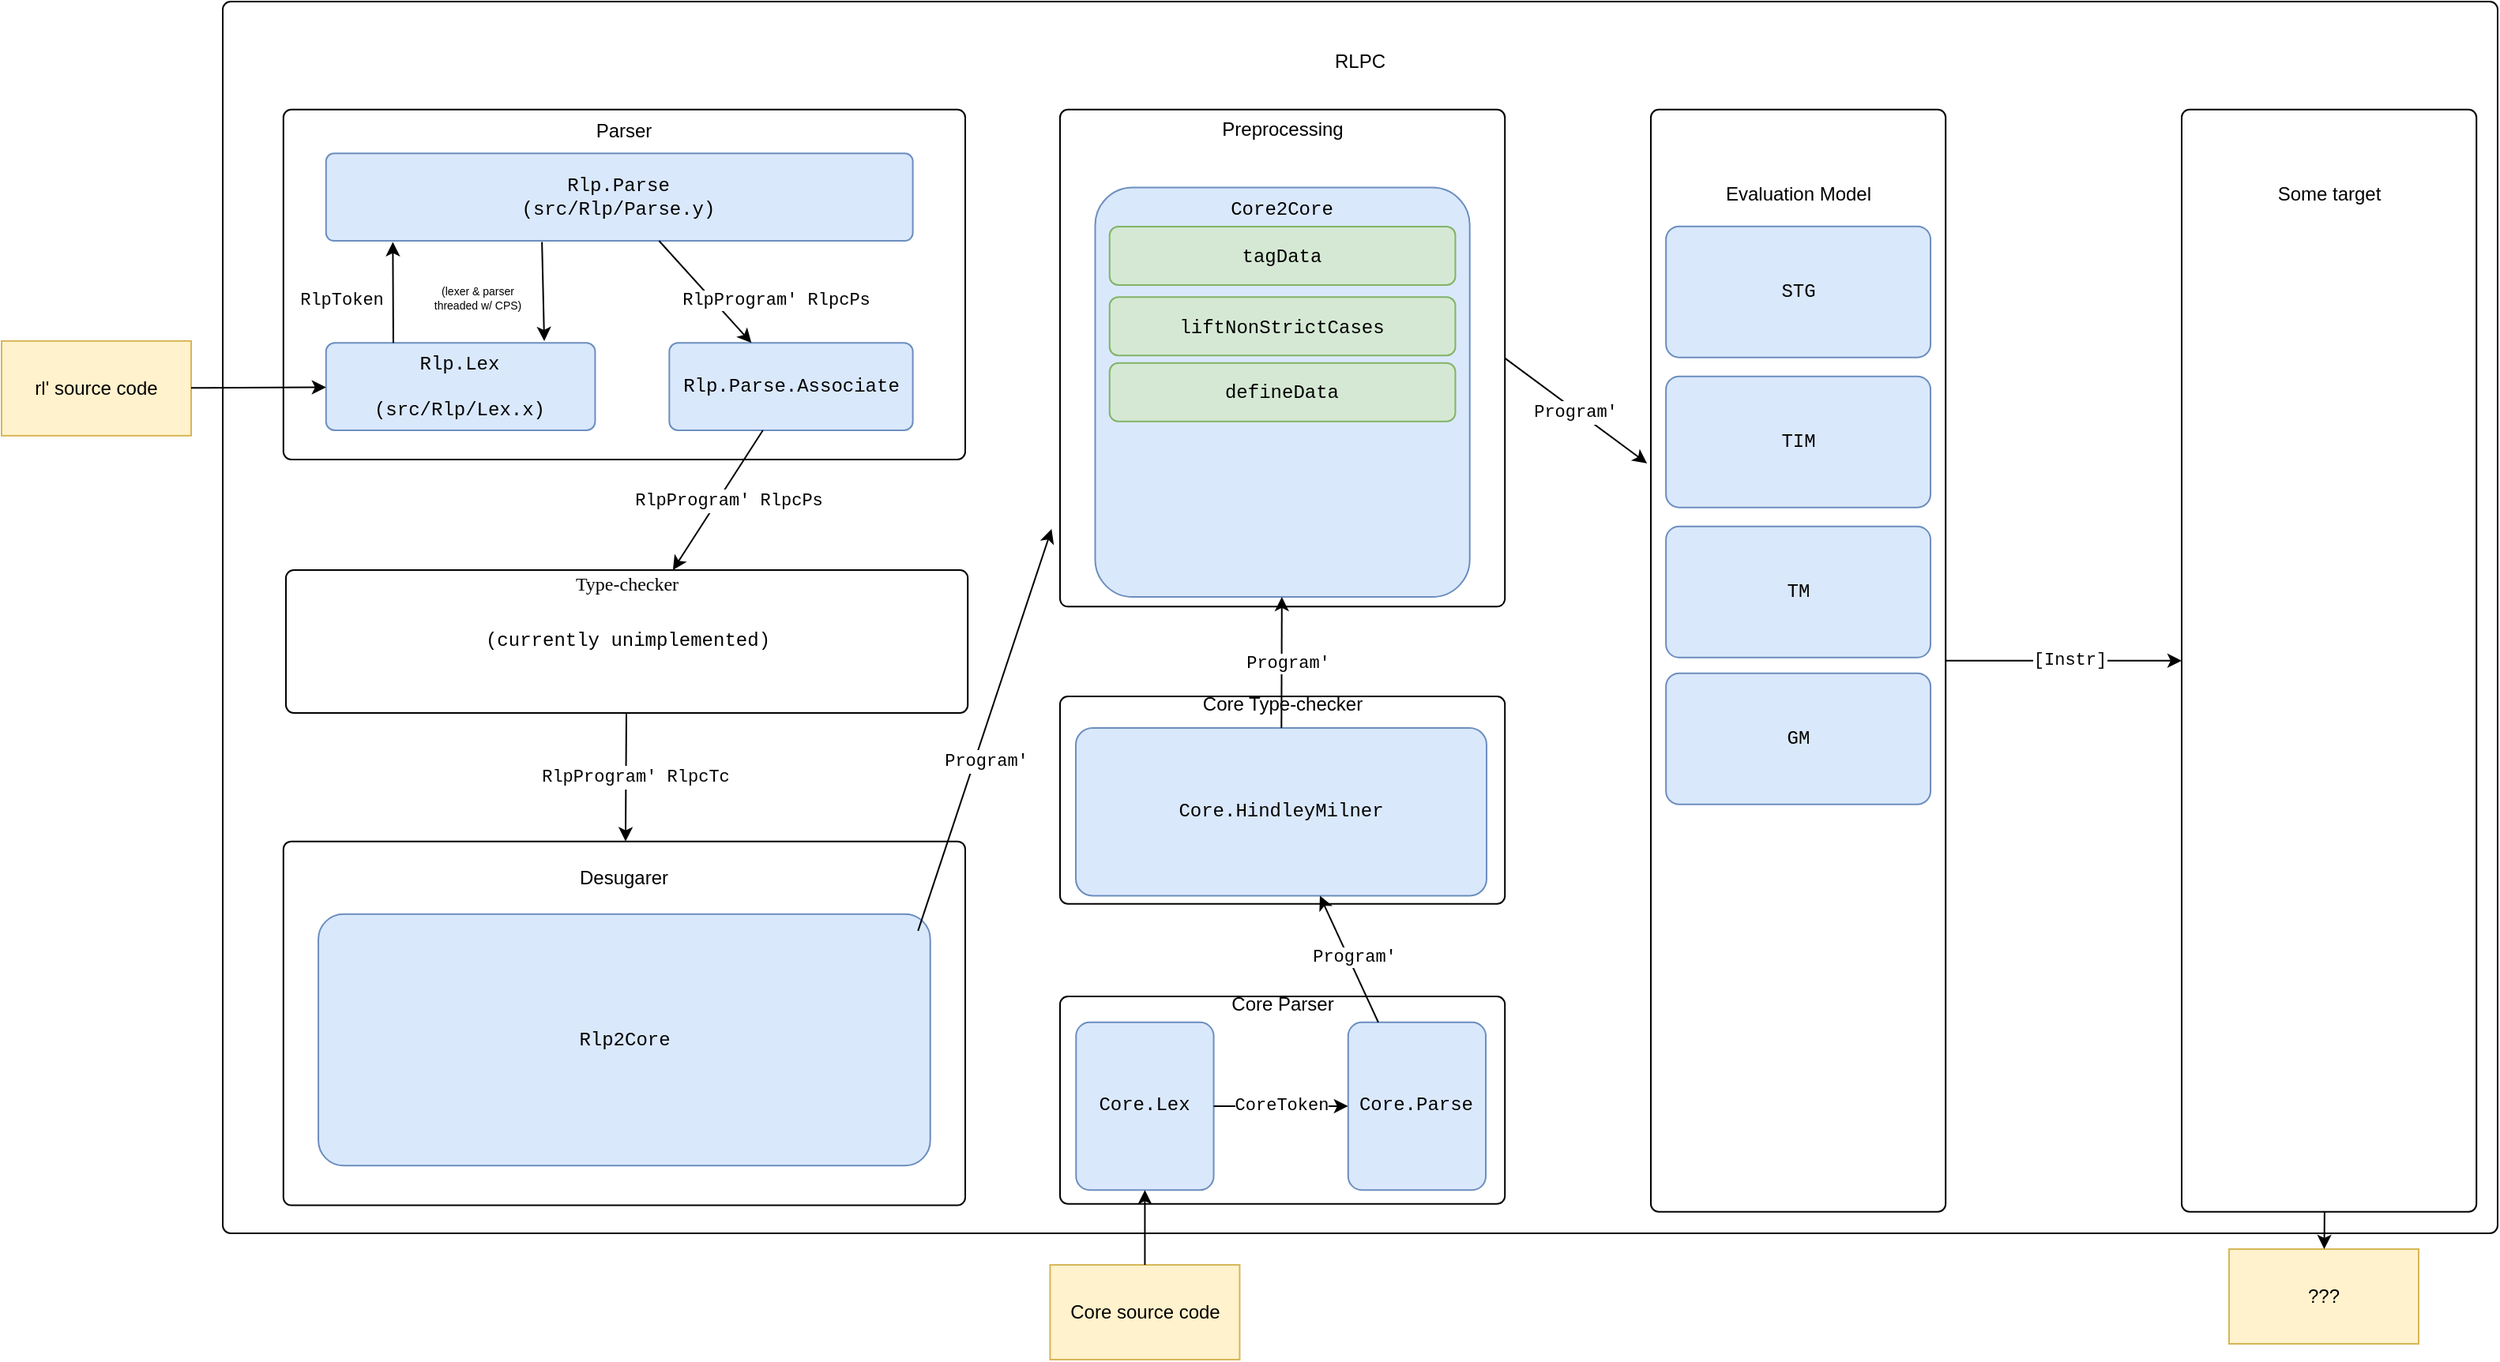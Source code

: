 <mxfile version="23.0.2" type="device">
  <diagram name="Page-1" id="ijVUcW-Be2043inOeyM6">
    <mxGraphModel dx="1629" dy="2189" grid="1" gridSize="10" guides="1" tooltips="1" connect="1" arrows="1" fold="1" page="1" pageScale="1" pageWidth="827" pageHeight="1169" math="0" shadow="0">
      <root>
        <mxCell id="0" />
        <mxCell id="1" parent="0" />
        <mxCell id="l7NxJpuHm0Jx_7flO9iA-64" value="&lt;div&gt;&lt;font face=&quot;Helvetica&quot;&gt;rl&#39; source code&lt;/font&gt;&lt;/div&gt;" style="rounded=0;whiteSpace=wrap;html=1;fillColor=#fff2cc;strokeColor=#d6b656;fontFamily=Courier New;" parent="1" vertex="1">
          <mxGeometry x="10" y="154.92" width="120" height="60" as="geometry" />
        </mxCell>
        <mxCell id="l7NxJpuHm0Jx_7flO9iA-72" value="" style="group;fontFamily=Courier New;" parent="1" vertex="1" connectable="0">
          <mxGeometry x="150" y="-60" width="1440" height="780" as="geometry" />
        </mxCell>
        <mxCell id="l7NxJpuHm0Jx_7flO9iA-2" value="" style="rounded=1;absoluteArcSize=1;html=1;arcSize=10;fontFamily=Courier New;" parent="l7NxJpuHm0Jx_7flO9iA-72" vertex="1">
          <mxGeometry width="1440" height="780" as="geometry" />
        </mxCell>
        <mxCell id="l7NxJpuHm0Jx_7flO9iA-3" value="&lt;div&gt;&lt;font face=&quot;Helvetica&quot;&gt;RLPC&lt;/font&gt;&lt;/div&gt;" style="html=1;shape=mxgraph.er.anchor;whiteSpace=wrap;fontFamily=Courier New;" parent="l7NxJpuHm0Jx_7flO9iA-2" vertex="1">
          <mxGeometry width="1440" height="76.098" as="geometry" />
        </mxCell>
        <mxCell id="l7NxJpuHm0Jx_7flO9iA-56" value="" style="rounded=1;absoluteArcSize=1;html=1;arcSize=10;fontFamily=Courier New;" parent="l7NxJpuHm0Jx_7flO9iA-2" vertex="1">
          <mxGeometry x="38.4" y="68.42" width="431.6" height="221.58" as="geometry" />
        </mxCell>
        <mxCell id="l7NxJpuHm0Jx_7flO9iA-57" value="&lt;div&gt;&lt;font face=&quot;Helvetica&quot;&gt;Parser&lt;/font&gt;&lt;/div&gt;" style="html=1;shape=mxgraph.er.anchor;whiteSpace=wrap;fontFamily=Courier New;" parent="l7NxJpuHm0Jx_7flO9iA-56" vertex="1">
          <mxGeometry width="431.6" height="27.698" as="geometry" />
        </mxCell>
        <mxCell id="l7NxJpuHm0Jx_7flO9iA-58" value="Rlp.Parse&lt;br&gt;&lt;div&gt;(src/Rlp/Parse.y)&lt;/div&gt;" style="rounded=1;absoluteArcSize=1;html=1;arcSize=10;whiteSpace=wrap;points=[];strokeColor=#6c8ebf;fillColor=#dae8fc;glass=0;fontFamily=Courier New;" parent="l7NxJpuHm0Jx_7flO9iA-56" vertex="1">
          <mxGeometry x="26.981" y="27.698" width="371.431" height="55.395" as="geometry" />
        </mxCell>
        <mxCell id="l7NxJpuHm0Jx_7flO9iA-59" value="&lt;div&gt;Rlp.Lex&lt;/div&gt;&lt;div&gt;&lt;br&gt;&lt;/div&gt;&lt;div&gt;(src/Rlp/Lex.x)&lt;br&gt;&lt;/div&gt;" style="rounded=1;arcSize=10;whiteSpace=wrap;html=1;align=center;fillColor=#dae8fc;strokeColor=#6c8ebf;fontFamily=Courier New;" parent="l7NxJpuHm0Jx_7flO9iA-56" vertex="1">
          <mxGeometry x="26.986" y="147.72" width="170.334" height="55.395" as="geometry" />
        </mxCell>
        <mxCell id="l7NxJpuHm0Jx_7flO9iA-61" value="" style="endArrow=classic;html=1;rounded=0;fontFamily=Courier New;exitX=0.25;exitY=0;exitDx=0;exitDy=0;" parent="l7NxJpuHm0Jx_7flO9iA-56" edge="1" source="l7NxJpuHm0Jx_7flO9iA-59">
          <mxGeometry relative="1" as="geometry">
            <mxPoint x="111.497" y="147.72" as="sourcePoint" />
            <mxPoint x="69.266" y="83.849" as="targetPoint" />
          </mxGeometry>
        </mxCell>
        <mxCell id="l7NxJpuHm0Jx_7flO9iA-62" value="&lt;div&gt;RlpToken&lt;/div&gt;" style="edgeLabel;resizable=0;html=1;align=center;verticalAlign=middle;fontFamily=Courier New;" parent="l7NxJpuHm0Jx_7flO9iA-61" connectable="0" vertex="1">
          <mxGeometry relative="1" as="geometry">
            <mxPoint x="-33" y="5" as="offset" />
          </mxGeometry>
        </mxCell>
        <mxCell id="l7NxJpuHm0Jx_7flO9iA-74" value="&lt;div&gt;Rlp.Parse.Associate&lt;/div&gt;" style="rounded=1;arcSize=10;whiteSpace=wrap;html=1;align=center;fillColor=#dae8fc;strokeColor=#6c8ebf;fontFamily=Courier New;" parent="l7NxJpuHm0Jx_7flO9iA-56" vertex="1">
          <mxGeometry x="244.27" y="147.72" width="154.143" height="55.395" as="geometry" />
        </mxCell>
        <mxCell id="l7NxJpuHm0Jx_7flO9iA-75" value="" style="endArrow=classic;html=1;rounded=0;fontFamily=Courier New;" parent="l7NxJpuHm0Jx_7flO9iA-56" source="l7NxJpuHm0Jx_7flO9iA-58" target="l7NxJpuHm0Jx_7flO9iA-74" edge="1">
          <mxGeometry relative="1" as="geometry">
            <mxPoint x="271.291" y="175.417" as="sourcePoint" />
            <mxPoint x="394.606" y="175.417" as="targetPoint" />
          </mxGeometry>
        </mxCell>
        <mxCell id="l7NxJpuHm0Jx_7flO9iA-77" value="&lt;div&gt;RlpProgram&#39; RlpcPs&lt;/div&gt;" style="edgeLabel;html=1;align=center;verticalAlign=middle;resizable=0;points=[];fontFamily=Courier New;" parent="l7NxJpuHm0Jx_7flO9iA-75" vertex="1" connectable="0">
          <mxGeometry x="0.068" y="5" relative="1" as="geometry">
            <mxPoint x="39" y="6" as="offset" />
          </mxGeometry>
        </mxCell>
        <mxCell id="MMc0v0DIyy0xya0iXp__-3" value="" style="endArrow=classic;html=1;rounded=0;exitX=0.368;exitY=1.014;exitDx=0;exitDy=0;exitPerimeter=0;entryX=0.811;entryY=-0.021;entryDx=0;entryDy=0;entryPerimeter=0;" edge="1" parent="l7NxJpuHm0Jx_7flO9iA-56" source="l7NxJpuHm0Jx_7flO9iA-58" target="l7NxJpuHm0Jx_7flO9iA-59">
          <mxGeometry width="50" height="50" relative="1" as="geometry">
            <mxPoint x="168.708" y="201.904" as="sourcePoint" />
            <mxPoint x="225.858" y="152.714" as="targetPoint" />
          </mxGeometry>
        </mxCell>
        <mxCell id="MMc0v0DIyy0xya0iXp__-4" value="&lt;p style=&quot;line-height: 60%;&quot;&gt;&lt;font style=&quot;font-size: 7px;&quot;&gt;(lexer &amp;amp; parser threaded w/ CPS)&lt;/font&gt;&lt;/p&gt;" style="text;html=1;strokeColor=none;fillColor=none;align=center;verticalAlign=middle;whiteSpace=wrap;rounded=0;" vertex="1" parent="l7NxJpuHm0Jx_7flO9iA-56">
          <mxGeometry x="88.697" y="103.525" width="68.581" height="29.514" as="geometry" />
        </mxCell>
        <mxCell id="l7NxJpuHm0Jx_7flO9iA-69" value="" style="rounded=1;absoluteArcSize=1;html=1;arcSize=10;fontFamily=Courier New;" parent="l7NxJpuHm0Jx_7flO9iA-2" vertex="1">
          <mxGeometry x="38.4" y="531.823" width="431.6" height="230.456" as="geometry" />
        </mxCell>
        <mxCell id="l7NxJpuHm0Jx_7flO9iA-70" value="&lt;div&gt;&lt;font face=&quot;Helvetica&quot;&gt;Desugarer&lt;/font&gt;&lt;/div&gt;" style="html=1;shape=mxgraph.er.anchor;whiteSpace=wrap;fontFamily=Courier New;" parent="l7NxJpuHm0Jx_7flO9iA-69" vertex="1">
          <mxGeometry width="431.6" height="46.091" as="geometry" />
        </mxCell>
        <mxCell id="MMc0v0DIyy0xya0iXp__-1" value="&lt;div&gt;Rlp2Core&lt;/div&gt;" style="rounded=1;arcSize=10;whiteSpace=wrap;html=1;align=center;fillColor=#dae8fc;strokeColor=#6c8ebf;fontFamily=Courier New;" vertex="1" parent="l7NxJpuHm0Jx_7flO9iA-69">
          <mxGeometry x="22.122" y="46.089" width="387.344" height="159.176" as="geometry" />
        </mxCell>
        <mxCell id="MMc0v0DIyy0xya0iXp__-6" value="" style="rounded=1;absoluteArcSize=1;html=1;arcSize=10;fontFamily=Courier New;" vertex="1" parent="l7NxJpuHm0Jx_7flO9iA-2">
          <mxGeometry x="904" y="68.421" width="186.6" height="697.895" as="geometry" />
        </mxCell>
        <mxCell id="MMc0v0DIyy0xya0iXp__-7" value="&lt;font face=&quot;Helvetica&quot;&gt;Evaluation Model&lt;br&gt;&lt;/font&gt;" style="html=1;shape=mxgraph.er.anchor;whiteSpace=wrap;fontFamily=Courier New;" vertex="1" parent="MMc0v0DIyy0xya0iXp__-6">
          <mxGeometry width="186.6" height="107.071" as="geometry" />
        </mxCell>
        <mxCell id="MMc0v0DIyy0xya0iXp__-8" value="GM" style="rounded=1;arcSize=10;whiteSpace=wrap;html=1;align=center;fillColor=#dae8fc;strokeColor=#6c8ebf;fontFamily=Courier New;" vertex="1" parent="MMc0v0DIyy0xya0iXp__-6">
          <mxGeometry x="9.568" y="356.908" width="167.466" height="82.987" as="geometry" />
        </mxCell>
        <mxCell id="MMc0v0DIyy0xya0iXp__-9" value="TM" style="rounded=1;arcSize=10;whiteSpace=wrap;html=1;align=center;fillColor=#dae8fc;strokeColor=#6c8ebf;fontFamily=Courier New;" vertex="1" parent="MMc0v0DIyy0xya0iXp__-6">
          <mxGeometry x="9.562" y="263.955" width="167.466" height="82.987" as="geometry" />
        </mxCell>
        <mxCell id="MMc0v0DIyy0xya0iXp__-10" value="TIM" style="rounded=1;arcSize=10;whiteSpace=wrap;html=1;align=center;fillColor=#dae8fc;strokeColor=#6c8ebf;fontFamily=Courier New;" vertex="1" parent="MMc0v0DIyy0xya0iXp__-6">
          <mxGeometry x="9.562" y="168.931" width="167.466" height="82.987" as="geometry" />
        </mxCell>
        <mxCell id="MMc0v0DIyy0xya0iXp__-11" value="STG" style="rounded=1;arcSize=10;whiteSpace=wrap;html=1;align=center;fillColor=#dae8fc;strokeColor=#6c8ebf;fontFamily=Courier New;" vertex="1" parent="MMc0v0DIyy0xya0iXp__-6">
          <mxGeometry x="9.567" y="73.907" width="167.466" height="82.987" as="geometry" />
        </mxCell>
        <mxCell id="MMc0v0DIyy0xya0iXp__-12" value="" style="rounded=1;absoluteArcSize=1;html=1;arcSize=10;fontFamily=Courier New;" vertex="1" parent="l7NxJpuHm0Jx_7flO9iA-2">
          <mxGeometry x="530" y="68.42" width="281.6" height="314.74" as="geometry" />
        </mxCell>
        <mxCell id="MMc0v0DIyy0xya0iXp__-13" value="&lt;div&gt;&lt;font face=&quot;Helvetica&quot;&gt;Preprocessing&lt;/font&gt;&lt;/div&gt;" style="html=1;shape=mxgraph.er.anchor;whiteSpace=wrap;fontFamily=Courier New;" vertex="1" parent="MMc0v0DIyy0xya0iXp__-12">
          <mxGeometry width="281.6" height="24.685" as="geometry" />
        </mxCell>
        <mxCell id="MMc0v0DIyy0xya0iXp__-15" value="Core2Core" style="rounded=1;arcSize=10;whiteSpace=wrap;html=1;align=center;fillColor=#dae8fc;strokeColor=#6c8ebf;fontFamily=Courier New;verticalAlign=top;" vertex="1" parent="MMc0v0DIyy0xya0iXp__-12">
          <mxGeometry x="22.251" y="49.371" width="237.098" height="259.198" as="geometry" />
        </mxCell>
        <mxCell id="MMc0v0DIyy0xya0iXp__-16" value="&lt;font face=&quot;Courier New&quot;&gt;tagData&lt;/font&gt;" style="rounded=1;whiteSpace=wrap;html=1;fillColor=#d5e8d4;strokeColor=#82b366;" vertex="1" parent="MMc0v0DIyy0xya0iXp__-12">
          <mxGeometry x="31.37" y="74.056" width="218.86" height="37.028" as="geometry" />
        </mxCell>
        <mxCell id="MMc0v0DIyy0xya0iXp__-18" value="&lt;font face=&quot;Courier New&quot;&gt;defineData&lt;/font&gt;" style="rounded=1;whiteSpace=wrap;html=1;fillColor=#d5e8d4;strokeColor=#82b366;" vertex="1" parent="MMc0v0DIyy0xya0iXp__-12">
          <mxGeometry x="31.37" y="160.456" width="218.86" height="37.028" as="geometry" />
        </mxCell>
        <mxCell id="MMc0v0DIyy0xya0iXp__-17" value="&lt;font face=&quot;Courier New&quot;&gt;liftNonStrictCases&lt;/font&gt;" style="rounded=1;whiteSpace=wrap;html=1;fillColor=#d5e8d4;strokeColor=#82b366;" vertex="1" parent="MMc0v0DIyy0xya0iXp__-12">
          <mxGeometry x="31.37" y="118.669" width="218.86" height="37.028" as="geometry" />
        </mxCell>
        <mxCell id="MMc0v0DIyy0xya0iXp__-20" value="" style="rounded=1;absoluteArcSize=1;html=1;arcSize=10;fontFamily=Courier New;" vertex="1" parent="l7NxJpuHm0Jx_7flO9iA-2">
          <mxGeometry x="1240" y="68.421" width="186.6" height="697.895" as="geometry" />
        </mxCell>
        <mxCell id="MMc0v0DIyy0xya0iXp__-21" value="&lt;font face=&quot;Helvetica&quot;&gt;Some target&lt;br&gt;&lt;/font&gt;" style="html=1;shape=mxgraph.er.anchor;whiteSpace=wrap;fontFamily=Courier New;" vertex="1" parent="MMc0v0DIyy0xya0iXp__-20">
          <mxGeometry width="186.6" height="107.071" as="geometry" />
        </mxCell>
        <mxCell id="MMc0v0DIyy0xya0iXp__-27" value="" style="endArrow=classic;html=1;rounded=0;entryX=-0.019;entryY=0.844;entryDx=0;entryDy=0;entryPerimeter=0;exitX=0.98;exitY=0.066;exitDx=0;exitDy=0;exitPerimeter=0;" edge="1" parent="l7NxJpuHm0Jx_7flO9iA-2" source="MMc0v0DIyy0xya0iXp__-1" target="MMc0v0DIyy0xya0iXp__-12">
          <mxGeometry width="50" height="50" relative="1" as="geometry">
            <mxPoint x="450" y="684.211" as="sourcePoint" />
            <mxPoint x="500" y="615.789" as="targetPoint" />
          </mxGeometry>
        </mxCell>
        <mxCell id="MMc0v0DIyy0xya0iXp__-28" value="&lt;font face=&quot;Courier New&quot;&gt;Program&#39;&lt;/font&gt;" style="edgeLabel;html=1;align=center;verticalAlign=middle;resizable=0;points=[];" vertex="1" connectable="0" parent="MMc0v0DIyy0xya0iXp__-27">
          <mxGeometry x="-0.147" y="1" relative="1" as="geometry">
            <mxPoint x="7" y="1" as="offset" />
          </mxGeometry>
        </mxCell>
        <mxCell id="MMc0v0DIyy0xya0iXp__-30" value="" style="endArrow=classic;html=1;rounded=0;entryX=-0.013;entryY=0.321;entryDx=0;entryDy=0;exitX=1;exitY=0.5;exitDx=0;exitDy=0;entryPerimeter=0;" edge="1" parent="l7NxJpuHm0Jx_7flO9iA-2" source="MMc0v0DIyy0xya0iXp__-12" target="MMc0v0DIyy0xya0iXp__-6">
          <mxGeometry width="50" height="50" relative="1" as="geometry">
            <mxPoint x="810" y="588.421" as="sourcePoint" />
            <mxPoint x="860" y="520" as="targetPoint" />
          </mxGeometry>
        </mxCell>
        <mxCell id="MMc0v0DIyy0xya0iXp__-31" value="&lt;font face=&quot;Courier New&quot;&gt;Program&#39;&lt;/font&gt;" style="edgeLabel;html=1;align=center;verticalAlign=middle;resizable=0;points=[];" vertex="1" connectable="0" parent="MMc0v0DIyy0xya0iXp__-30">
          <mxGeometry x="0.01" y="-1" relative="1" as="geometry">
            <mxPoint x="-1" as="offset" />
          </mxGeometry>
        </mxCell>
        <mxCell id="MMc0v0DIyy0xya0iXp__-32" value="" style="endArrow=classic;html=1;rounded=0;entryX=0;entryY=0.5;entryDx=0;entryDy=0;exitX=1;exitY=0.5;exitDx=0;exitDy=0;" edge="1" parent="l7NxJpuHm0Jx_7flO9iA-2" source="MMc0v0DIyy0xya0iXp__-6" target="MMc0v0DIyy0xya0iXp__-20">
          <mxGeometry width="50" height="50" relative="1" as="geometry">
            <mxPoint x="810" y="588.421" as="sourcePoint" />
            <mxPoint x="860" y="520" as="targetPoint" />
          </mxGeometry>
        </mxCell>
        <mxCell id="MMc0v0DIyy0xya0iXp__-33" value="&lt;font face=&quot;Courier New&quot;&gt;[Instr]&lt;/font&gt;" style="edgeLabel;html=1;align=center;verticalAlign=middle;resizable=0;points=[];" vertex="1" connectable="0" parent="MMc0v0DIyy0xya0iXp__-32">
          <mxGeometry x="0.041" y="1" relative="1" as="geometry">
            <mxPoint as="offset" />
          </mxGeometry>
        </mxCell>
        <mxCell id="MMc0v0DIyy0xya0iXp__-35" value="" style="rounded=1;absoluteArcSize=1;html=1;arcSize=10;fontFamily=Courier New;" vertex="1" parent="l7NxJpuHm0Jx_7flO9iA-2">
          <mxGeometry x="530" y="630" width="281.6" height="131.32" as="geometry" />
        </mxCell>
        <mxCell id="MMc0v0DIyy0xya0iXp__-36" value="&lt;font face=&quot;Helvetica&quot;&gt;Core Parser&lt;br&gt;&lt;/font&gt;" style="html=1;shape=mxgraph.er.anchor;whiteSpace=wrap;fontFamily=Courier New;" vertex="1" parent="MMc0v0DIyy0xya0iXp__-35">
          <mxGeometry width="281.6" height="10.3" as="geometry" />
        </mxCell>
        <mxCell id="MMc0v0DIyy0xya0iXp__-41" value="Core.Lex" style="rounded=1;arcSize=10;whiteSpace=wrap;html=1;align=center;fillColor=#dae8fc;strokeColor=#6c8ebf;fontFamily=Courier New;" vertex="1" parent="MMc0v0DIyy0xya0iXp__-35">
          <mxGeometry x="10.141" y="16.369" width="87.131" height="106.245" as="geometry" />
        </mxCell>
        <mxCell id="MMc0v0DIyy0xya0iXp__-42" value="Core.Parse" style="rounded=1;arcSize=10;whiteSpace=wrap;html=1;align=center;fillColor=#dae8fc;strokeColor=#6c8ebf;fontFamily=Courier New;" vertex="1" parent="MMc0v0DIyy0xya0iXp__-35">
          <mxGeometry x="182.383" y="16.369" width="87.131" height="106.245" as="geometry" />
        </mxCell>
        <mxCell id="MMc0v0DIyy0xya0iXp__-43" value="&lt;font face=&quot;Courier New&quot;&gt;CoreToken&lt;/font&gt;" style="endArrow=classic;html=1;rounded=0;entryX=0;entryY=0.5;entryDx=0;entryDy=0;exitX=1;exitY=0.5;exitDx=0;exitDy=0;" edge="1" parent="MMc0v0DIyy0xya0iXp__-35" source="MMc0v0DIyy0xya0iXp__-41" target="MMc0v0DIyy0xya0iXp__-42">
          <mxGeometry width="50" height="50" relative="1" as="geometry">
            <mxPoint x="-72.953" y="39.359" as="sourcePoint" />
            <mxPoint x="-12.159" y="1.042" as="targetPoint" />
          </mxGeometry>
        </mxCell>
        <mxCell id="MMc0v0DIyy0xya0iXp__-51" value="" style="rounded=1;absoluteArcSize=1;html=1;arcSize=10;fontFamily=Courier New;" vertex="1" parent="l7NxJpuHm0Jx_7flO9iA-2">
          <mxGeometry x="530" y="440" width="281.6" height="131.32" as="geometry" />
        </mxCell>
        <mxCell id="MMc0v0DIyy0xya0iXp__-52" value="&lt;font face=&quot;Helvetica&quot;&gt;Core Type-checker&lt;br&gt;&lt;/font&gt;" style="html=1;shape=mxgraph.er.anchor;whiteSpace=wrap;fontFamily=Courier New;" vertex="1" parent="MMc0v0DIyy0xya0iXp__-51">
          <mxGeometry width="281.6" height="10.3" as="geometry" />
        </mxCell>
        <mxCell id="MMc0v0DIyy0xya0iXp__-46" value="(currently unimplemented)" style="rounded=1;absoluteArcSize=1;html=1;arcSize=10;fontFamily=Courier New;" vertex="1" parent="l7NxJpuHm0Jx_7flO9iA-72">
          <mxGeometry x="40" y="360" width="431.6" height="90.46" as="geometry" />
        </mxCell>
        <mxCell id="MMc0v0DIyy0xya0iXp__-47" value="&lt;font face=&quot;Verdana&quot;&gt;Type-checker&lt;/font&gt;" style="html=1;shape=mxgraph.er.anchor;whiteSpace=wrap;fontFamily=Courier New;" vertex="1" parent="MMc0v0DIyy0xya0iXp__-46">
          <mxGeometry width="431.6" height="18.092" as="geometry" />
        </mxCell>
        <mxCell id="l7NxJpuHm0Jx_7flO9iA-80" value="" style="endArrow=classic;html=1;rounded=0;" parent="l7NxJpuHm0Jx_7flO9iA-72" source="l7NxJpuHm0Jx_7flO9iA-74" target="MMc0v0DIyy0xya0iXp__-46" edge="1">
          <mxGeometry relative="1" as="geometry">
            <mxPoint x="537.6" y="424.211" as="sourcePoint" />
            <mxPoint x="-40" y="490" as="targetPoint" />
          </mxGeometry>
        </mxCell>
        <mxCell id="l7NxJpuHm0Jx_7flO9iA-81" value="&lt;font face=&quot;Courier New&quot;&gt;RlpProgram&#39; RlpcPs&lt;br&gt;&lt;/font&gt;" style="edgeLabel;resizable=0;html=1;align=center;verticalAlign=middle;" parent="l7NxJpuHm0Jx_7flO9iA-80" connectable="0" vertex="1">
          <mxGeometry relative="1" as="geometry">
            <mxPoint x="6" as="offset" />
          </mxGeometry>
        </mxCell>
        <mxCell id="MMc0v0DIyy0xya0iXp__-49" value="" style="endArrow=classic;html=1;rounded=0;" edge="1" parent="l7NxJpuHm0Jx_7flO9iA-72" source="MMc0v0DIyy0xya0iXp__-46" target="l7NxJpuHm0Jx_7flO9iA-69">
          <mxGeometry relative="1" as="geometry">
            <mxPoint x="352" y="282" as="sourcePoint" />
            <mxPoint x="295" y="370" as="targetPoint" />
          </mxGeometry>
        </mxCell>
        <mxCell id="MMc0v0DIyy0xya0iXp__-50" value="&lt;font face=&quot;Courier New&quot;&gt;RlpProgram&#39; RlpcTc&lt;/font&gt;" style="edgeLabel;resizable=0;html=1;align=center;verticalAlign=middle;" connectable="0" vertex="1" parent="MMc0v0DIyy0xya0iXp__-49">
          <mxGeometry relative="1" as="geometry">
            <mxPoint x="6" as="offset" />
          </mxGeometry>
        </mxCell>
        <mxCell id="MMc0v0DIyy0xya0iXp__-57" value="Core.HindleyMilner" style="rounded=1;arcSize=10;whiteSpace=wrap;html=1;align=center;fillColor=#dae8fc;strokeColor=#6c8ebf;fontFamily=Courier New;" vertex="1" parent="l7NxJpuHm0Jx_7flO9iA-72">
          <mxGeometry x="540" y="460" width="260" height="106.24" as="geometry" />
        </mxCell>
        <mxCell id="MMc0v0DIyy0xya0iXp__-58" value="" style="endArrow=classic;html=1;rounded=0;" edge="1" parent="l7NxJpuHm0Jx_7flO9iA-72" source="MMc0v0DIyy0xya0iXp__-42" target="MMc0v0DIyy0xya0iXp__-57">
          <mxGeometry width="50" height="50" relative="1" as="geometry">
            <mxPoint x="530" y="550" as="sourcePoint" />
            <mxPoint x="580" y="500" as="targetPoint" />
          </mxGeometry>
        </mxCell>
        <mxCell id="MMc0v0DIyy0xya0iXp__-59" value="Program&#39;" style="edgeLabel;html=1;align=center;verticalAlign=middle;resizable=0;points=[];fontFamily=Courier New;" vertex="1" connectable="0" parent="MMc0v0DIyy0xya0iXp__-58">
          <mxGeometry x="-0.019" y="-3" relative="1" as="geometry">
            <mxPoint y="-1" as="offset" />
          </mxGeometry>
        </mxCell>
        <mxCell id="MMc0v0DIyy0xya0iXp__-60" value="" style="endArrow=classic;html=1;rounded=0;" edge="1" parent="l7NxJpuHm0Jx_7flO9iA-72" source="MMc0v0DIyy0xya0iXp__-57" target="MMc0v0DIyy0xya0iXp__-15">
          <mxGeometry width="50" height="50" relative="1" as="geometry">
            <mxPoint x="741" y="656" as="sourcePoint" />
            <mxPoint x="704" y="576" as="targetPoint" />
          </mxGeometry>
        </mxCell>
        <mxCell id="MMc0v0DIyy0xya0iXp__-61" value="Program&#39;" style="edgeLabel;html=1;align=center;verticalAlign=middle;resizable=0;points=[];fontFamily=Courier New;" vertex="1" connectable="0" parent="MMc0v0DIyy0xya0iXp__-60">
          <mxGeometry x="-0.019" y="-3" relative="1" as="geometry">
            <mxPoint y="-1" as="offset" />
          </mxGeometry>
        </mxCell>
        <mxCell id="l7NxJpuHm0Jx_7flO9iA-65" value="" style="endArrow=classic;html=1;rounded=0;fontFamily=Courier New;" parent="1" source="l7NxJpuHm0Jx_7flO9iA-64" target="l7NxJpuHm0Jx_7flO9iA-59" edge="1">
          <mxGeometry width="50" height="50" relative="1" as="geometry">
            <mxPoint x="290" y="400" as="sourcePoint" />
            <mxPoint x="340" y="350" as="targetPoint" />
          </mxGeometry>
        </mxCell>
        <mxCell id="MMc0v0DIyy0xya0iXp__-26" value="&lt;font face=&quot;Helvetica&quot;&gt;Core source code&lt;br&gt;&lt;/font&gt;" style="rounded=0;whiteSpace=wrap;html=1;fillColor=#fff2cc;strokeColor=#d6b656;fontFamily=Courier New;" vertex="1" parent="1">
          <mxGeometry x="673.71" y="740" width="120" height="60" as="geometry" />
        </mxCell>
        <mxCell id="MMc0v0DIyy0xya0iXp__-29" value="&lt;div&gt;&lt;font face=&quot;Helvetica&quot;&gt;???&lt;/font&gt;&lt;/div&gt;" style="rounded=0;whiteSpace=wrap;html=1;fillColor=#fff2cc;strokeColor=#d6b656;fontFamily=Courier New;" vertex="1" parent="1">
          <mxGeometry x="1420" y="730" width="120" height="60" as="geometry" />
        </mxCell>
        <mxCell id="MMc0v0DIyy0xya0iXp__-34" value="" style="endArrow=classic;html=1;rounded=0;exitX=0.5;exitY=0;exitDx=0;exitDy=0;" edge="1" parent="1" source="MMc0v0DIyy0xya0iXp__-26" target="MMc0v0DIyy0xya0iXp__-41">
          <mxGeometry width="50" height="50" relative="1" as="geometry">
            <mxPoint x="960" y="370" as="sourcePoint" />
            <mxPoint x="690" y="570" as="targetPoint" />
          </mxGeometry>
        </mxCell>
        <mxCell id="MMc0v0DIyy0xya0iXp__-62" value="" style="endArrow=classic;html=1;rounded=0;" edge="1" parent="1" source="MMc0v0DIyy0xya0iXp__-20" target="MMc0v0DIyy0xya0iXp__-29">
          <mxGeometry width="50" height="50" relative="1" as="geometry">
            <mxPoint x="1060" y="650" as="sourcePoint" />
            <mxPoint x="1110" y="600" as="targetPoint" />
          </mxGeometry>
        </mxCell>
      </root>
    </mxGraphModel>
  </diagram>
</mxfile>
